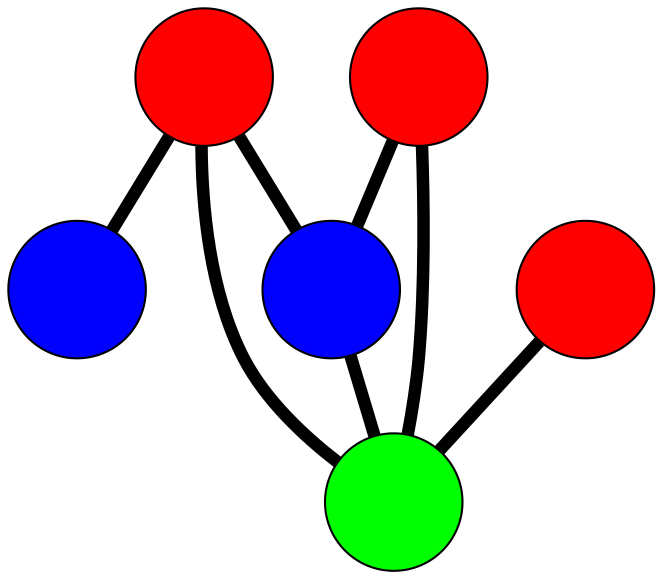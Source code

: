 graph G {
	graph [bb="-101.54,-138,147.5,193.85",
		overlap=false,
		sep=0.0,
		splines=true
	];
	node [color=black,
		fixedsize=true,
		fontname="Latin Modern Math",
		fontsize=42,
		height=.92,
		label="\N",
		penwidth=1,
		shape=circle,
		width=.92
	];
	edge [color=black,
		penwidth=6,
		style=bold
	];
	0	 [fillcolor=red,
		height=0.91667,
		label="",
		pos="-5.7408,62.984",
		style=filled,
		width=0.91667];
	3	 [fillcolor=blue,
		height=0.91667,
		label="",
		pos="-7.4247,160.85",
		style=filled,
		width=0.91667];
	0 -- 3	 [pos="-6.3109,96.116 -6.4864,106.32 -6.6797,117.55 -6.8552,127.75"];
	4	 [fillcolor=blue,
		height=0.91667,
		label="",
		pos="-68.541,-11.024",
		style=filled,
		width=0.91667];
	0 -- 4	 [pos="-27.353,37.515 -33.739,29.988 -40.726,21.755 -47.102,14.242"];
	5	 [fillcolor=green,
		height=0.91667,
		label="",
		pos="21.036,-34.721",
		style=filled,
		width=0.91667];
	0 -- 5	 [pos="3.027,30.992 5.986,20.195 9.2882,8.1454 12.249,-2.657"];
	1	 [fillcolor=red,
		height=0.91667,
		label="",
		pos="-53.83,-105",
		style=filled,
		width=0.91667];
	1 -- 4	 [pos="-58.934,-72.396 -60.378,-63.172 -61.95,-53.129 -63.396,-43.89"];
	1 -- 5	 [pos="-29.73,-82.378 -21.266,-74.432 -11.757,-65.505 -3.2757,-57.544"];
	2	 [fillcolor=red,
		height=0.91667,
		label="",
		pos="114.5,-73.084",
		style=filled,
		width=0.91667];
	2 -- 5	 [pos="83.897,-60.522 73.569,-56.283 62.042,-51.552 51.709,-47.311"];
	4 -- 5	 [pos="-36.455,-19.512 -28.222,-21.69 -19.364,-24.033 -11.127,-26.212"];
}
